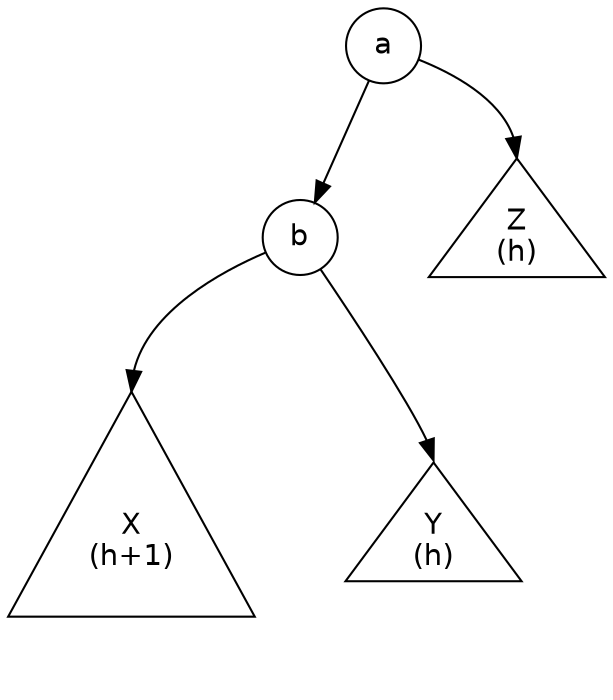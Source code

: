 digraph G {
	graph [fontname = "Helvetica"];
	node [fontname = "Helvetica",shape=circle];
	edge [fontname = "Helvetica"];

	X [shape=triangle,label="X\n(h+1)",height=2];
	Y [shape=triangle,label="Y\n(h)",height=1];
	Z [shape=triangle,label="Z\n(h)",height=1];

	a -> b;
	ma [label="", width=0.1, style=invis];
	a -> ma [style=invis];
	a -> Z:n;
	{rank=same b -> ma -> Z [style=invis]};

	b -> X:n;
	mb [label="", width=0.1, style=invis];
	b -> mb [style=invis];
	b -> Y:n;
	{rank=same X -> mb -> Y [style=invis]};
}
